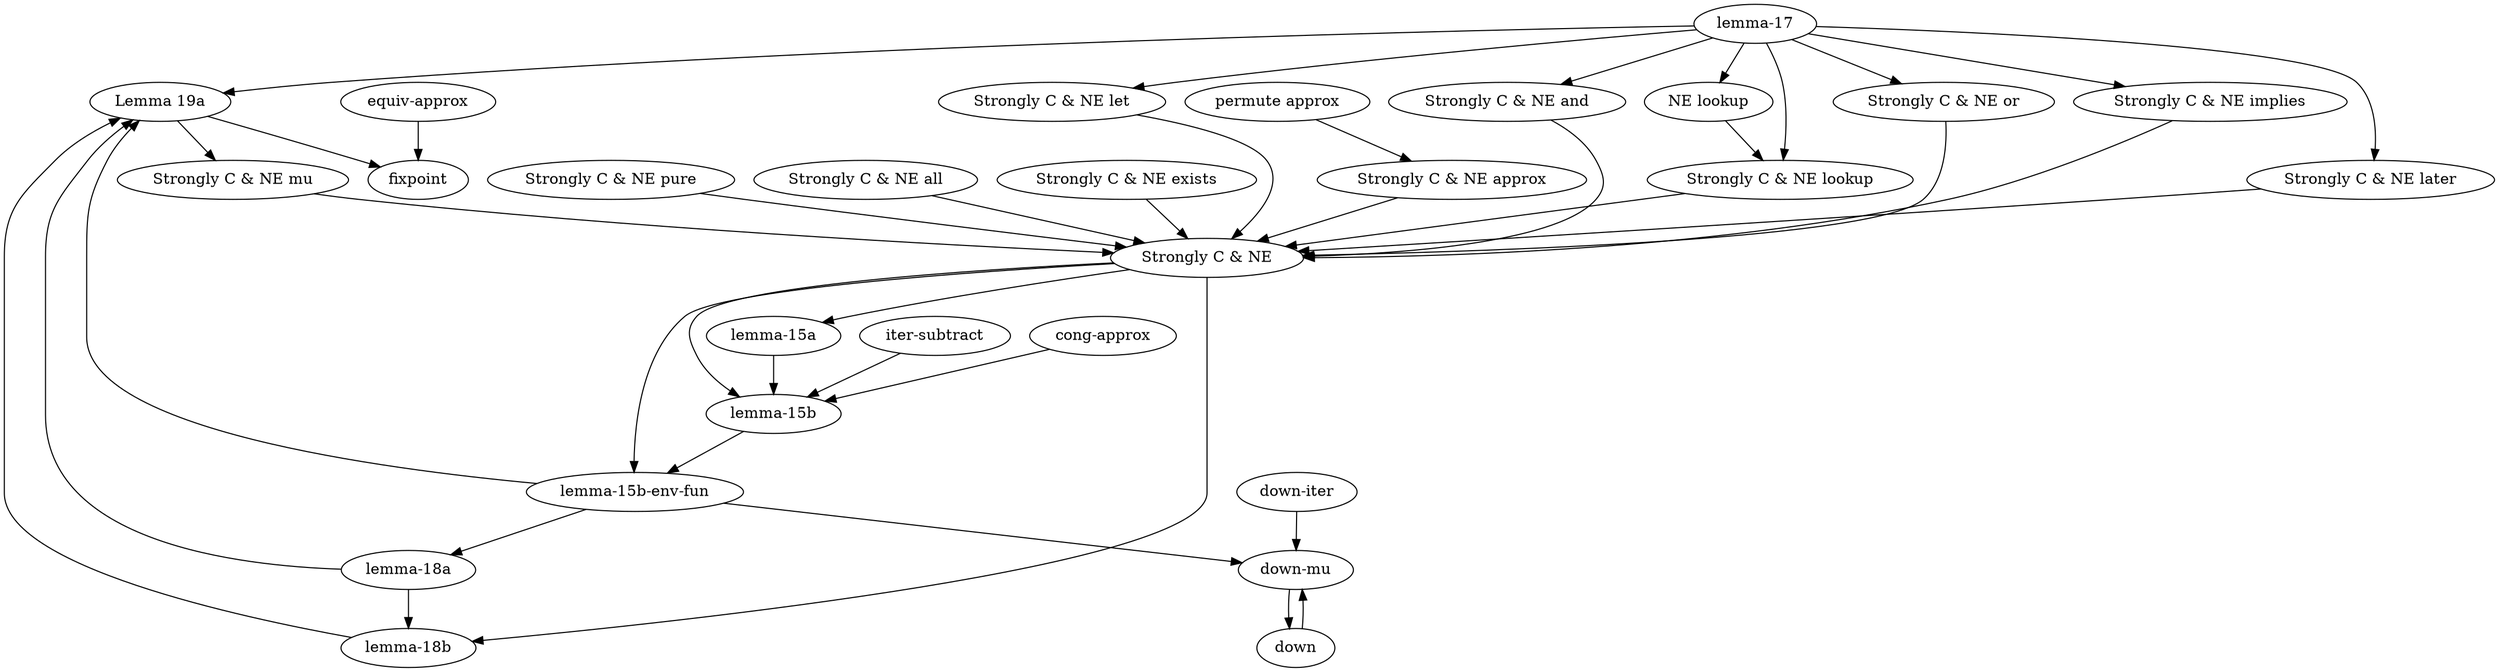 digraph G {
  0 [label="fixpoint"];
  1 [label="Lemma 19a"];
  
  2 [label="lemma-18a"];
  3 [label="lemma-18b"];
  4 [label="lemma-17"];
  5 [label="lemma-15b-env-fun"];
  6 [label="down-mu"]
  7 [label="down-iter"];
  8 [label="Strongly C & NE"];
  9 [label="down"];
  10 [label="lemma-15b"];
  11 [label="lemma-15a"];
  12 [label="iter-subtract"];
  13 [label="cong-approx"]
  14 [label="NE lookup"];
  15 [label="Strongly C & NE lookup"];
  16 [label="Strongly C & NE later"];
  17 [label="permute approx"];
  18 [label="Strongly C & NE approx"];
  19 [label="Strongly C & NE let"];
  20 [label="Strongly C & NE mu"];
  21 [label="equiv-approx"];
  22 [label="Strongly C & NE pure"];
  23 [label="Strongly C & NE all"];
  24 [label="Strongly C & NE exists"];
  25 [label="Strongly C & NE and"];
  26 [label="Strongly C & NE or"];
  27 [label="Strongly C & NE implies"];

  // C & NE implies
  4 -> 27;
  
  // C & NE or
  4 -> 26;

  // C & NE and
  4 -> 25;
  
  // Strongly NE mu
  1 -> 20;
  
  // Strongly C&NE let
  4 -> 19;
  
  // Strongly C&NE approx
  17 -> 18;
  
  // Strongly C&NE later
  4 -> 16;
  
  // Strongly C&NE lookup
  14 -> 15;
  4 -> 15;

  // NE lookup
  4 -> 14;  

  // 15a
  8 -> 11;

  // 15b
  13 -> 10;
  12 -> 10;
  11 -> 10;
  8 -> 10;

  // 15b-env-fun
  8 -> 5;
  10 -> 5;

  1 -> 0;
  21 -> 0;
  
  2 -> 1;
  3 -> 1;
  4 -> 1;
  5 -> 1;

  5 -> 2;
  
  2 -> 3;
  8 -> 3;
  
  5 -> 6;
  7 -> 6;
  9 -> 6;

  15 -> 8;
  16 -> 8;
  18 -> 8;
  19 -> 8;
  20 -> 8;
  22 -> 8;
  23 -> 8;
  24 -> 8;
  25 -> 8;
  26 -> 8;
  27 -> 8;

  6 -> 9;
  
}